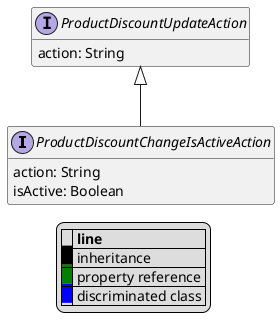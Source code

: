 @startuml

hide empty fields
hide empty methods
legend
|= |= line |
|<back:black>   </back>| inheritance |
|<back:green>   </back>| property reference |
|<back:blue>   </back>| discriminated class |
endlegend
interface ProductDiscountChangeIsActiveAction [[ProductDiscountChangeIsActiveAction.svg]] extends ProductDiscountUpdateAction {
    action: String
    isActive: Boolean
}
interface ProductDiscountUpdateAction [[ProductDiscountUpdateAction.svg]]  {
    action: String
}





@enduml
